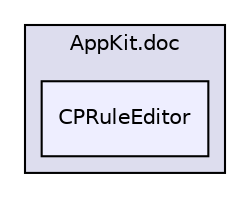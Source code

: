 digraph "AppKit.doc/CPRuleEditor" {
  compound=true
  node [ fontsize="10", fontname="Helvetica"];
  edge [ labelfontsize="10", labelfontname="Helvetica"];
  subgraph clusterdir_0e4e8176c2dd688a0cdab60948de03e6 {
    graph [ bgcolor="#ddddee", pencolor="black", label="AppKit.doc" fontname="Helvetica", fontsize="10", URL="dir_0e4e8176c2dd688a0cdab60948de03e6.html"]
  dir_fc132eb981070bff01114b7499547a3a [shape=box, label="CPRuleEditor", style="filled", fillcolor="#eeeeff", pencolor="black", URL="dir_fc132eb981070bff01114b7499547a3a.html"];
  }
}
